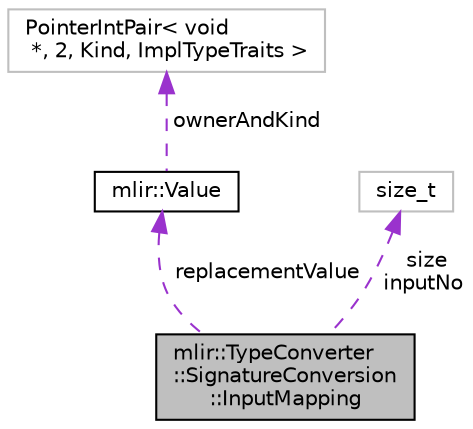 digraph "mlir::TypeConverter::SignatureConversion::InputMapping"
{
  bgcolor="transparent";
  edge [fontname="Helvetica",fontsize="10",labelfontname="Helvetica",labelfontsize="10"];
  node [fontname="Helvetica",fontsize="10",shape=record];
  Node1 [label="mlir::TypeConverter\l::SignatureConversion\l::InputMapping",height=0.2,width=0.4,color="black", fillcolor="grey75", style="filled", fontcolor="black"];
  Node2 -> Node1 [dir="back",color="darkorchid3",fontsize="10",style="dashed",label=" replacementValue" ,fontname="Helvetica"];
  Node2 [label="mlir::Value",height=0.2,width=0.4,color="black",URL="$classmlir_1_1Value.html",tooltip="This class represents an instance of an SSA value in the MLIR system, representing a computable value..."];
  Node3 -> Node2 [dir="back",color="darkorchid3",fontsize="10",style="dashed",label=" ownerAndKind" ,fontname="Helvetica"];
  Node3 [label="PointerIntPair\< void\l *, 2, Kind, ImplTypeTraits \>",height=0.2,width=0.4,color="grey75"];
  Node4 -> Node1 [dir="back",color="darkorchid3",fontsize="10",style="dashed",label=" size\ninputNo" ,fontname="Helvetica"];
  Node4 [label="size_t",height=0.2,width=0.4,color="grey75"];
}
